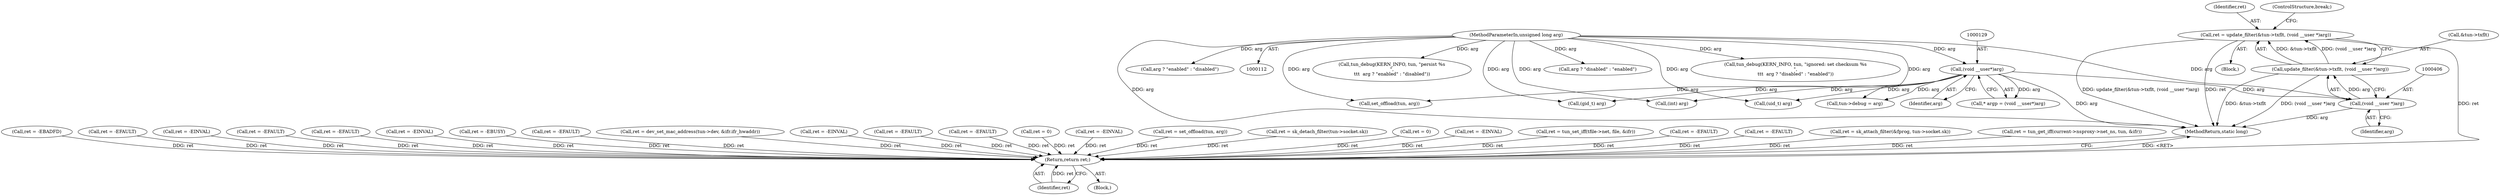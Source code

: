 digraph "0_linux_a117dacde0288f3ec60b6e5bcedae8fa37ee0dfc@API" {
"1000398" [label="(Call,ret = update_filter(&tun->txflt, (void __user *)arg))"];
"1000400" [label="(Call,update_filter(&tun->txflt, (void __user *)arg))"];
"1000405" [label="(Call,(void __user *)arg)"];
"1000128" [label="(Call,(void __user*)arg)"];
"1000115" [label="(MethodParameterIn,unsigned long arg)"];
"1000634" [label="(Return,return ret;)"];
"1000128" [label="(Call,(void __user*)arg)"];
"1000400" [label="(Call,update_filter(&tun->txflt, (void __user *)arg))"];
"1000218" [label="(Call,ret = -EBADFD)"];
"1000287" [label="(Call,tun_debug(KERN_INFO, tun, \"persist %s\n\",\n\t\t\t  arg ? \"enabled\" : \"disabled\"))"];
"1000399" [label="(Identifier,ret)"];
"1000482" [label="(Call,ret = -EFAULT)"];
"1000126" [label="(Call,* argp = (void __user*)arg)"];
"1000115" [label="(MethodParameterIn,unsigned long arg)"];
"1000317" [label="(Call,(gid_t) arg)"];
"1000385" [label="(Call,ret = -EINVAL)"];
"1000524" [label="(Call,ret = -EFAULT)"];
"1000213" [label="(Call,ret = -EFAULT)"];
"1000563" [label="(Call,ret = -EINVAL)"];
"1000405" [label="(Call,(void __user *)arg)"];
"1000636" [label="(MethodReturn,static long)"];
"1000342" [label="(Call,ret = -EBUSY)"];
"1000268" [label="(Call,arg ? \"disabled\" : \"enabled\")"];
"1000398" [label="(Call,ret = update_filter(&tun->txflt, (void __user *)arg))"];
"1000264" [label="(Call,tun_debug(KERN_INFO, tun, \"ignored: set checksum %s\n\",\n\t\t\t  arg ? \"disabled\" : \"enabled\"))"];
"1000439" [label="(Call,ret = -EFAULT)"];
"1000354" [label="(Call,(int) arg)"];
"1000454" [label="(Call,ret = dev_set_mac_address(tun->dev, &ifr.ifr_hwaddr))"];
"1000401" [label="(Call,&tun->txflt)"];
"1000635" [label="(Identifier,ret)"];
"1000551" [label="(Call,ret = -EINVAL)"];
"1000407" [label="(Identifier,arg)"];
"1000496" [label="(Call,ret = -EFAULT)"];
"1000258" [label="(Call,ret = -EFAULT)"];
"1000366" [label="(Call,ret = 0)"];
"1000117" [label="(Block,)"];
"1000623" [label="(Call,ret = -EINVAL)"];
"1000301" [label="(Call,(uid_t) arg)"];
"1000634" [label="(Return,return ret;)"];
"1000130" [label="(Identifier,arg)"];
"1000371" [label="(Call,tun->debug = arg)"];
"1000378" [label="(Call,ret = set_offload(tun, arg))"];
"1000613" [label="(Call,ret = sk_detach_filter(tun->socket.sk))"];
"1000231" [label="(Call,ret = 0)"];
"1000600" [label="(Call,ret = -EINVAL)"];
"1000380" [label="(Call,set_offload(tun, arg))"];
"1000195" [label="(Call,ret = tun_set_iff(tfile->net, file, &ifr))"];
"1000576" [label="(Call,ret = -EFAULT)"];
"1000408" [label="(ControlStructure,break;)"];
"1000538" [label="(Call,ret = -EFAULT)"];
"1000291" [label="(Call,arg ? \"enabled\" : \"disabled\")"];
"1000588" [label="(Call,ret = sk_attach_filter(&fprog, tun->socket.sk))"];
"1000236" [label="(Block,)"];
"1000238" [label="(Call,ret = tun_get_iff(current->nsproxy->net_ns, tun, &ifr))"];
"1000398" -> "1000236"  [label="AST: "];
"1000398" -> "1000400"  [label="CFG: "];
"1000399" -> "1000398"  [label="AST: "];
"1000400" -> "1000398"  [label="AST: "];
"1000408" -> "1000398"  [label="CFG: "];
"1000398" -> "1000636"  [label="DDG: update_filter(&tun->txflt, (void __user *)arg)"];
"1000398" -> "1000636"  [label="DDG: ret"];
"1000400" -> "1000398"  [label="DDG: &tun->txflt"];
"1000400" -> "1000398"  [label="DDG: (void __user *)arg"];
"1000398" -> "1000634"  [label="DDG: ret"];
"1000400" -> "1000405"  [label="CFG: "];
"1000401" -> "1000400"  [label="AST: "];
"1000405" -> "1000400"  [label="AST: "];
"1000400" -> "1000636"  [label="DDG: (void __user *)arg"];
"1000400" -> "1000636"  [label="DDG: &tun->txflt"];
"1000405" -> "1000400"  [label="DDG: arg"];
"1000405" -> "1000407"  [label="CFG: "];
"1000406" -> "1000405"  [label="AST: "];
"1000407" -> "1000405"  [label="AST: "];
"1000405" -> "1000636"  [label="DDG: arg"];
"1000128" -> "1000405"  [label="DDG: arg"];
"1000115" -> "1000405"  [label="DDG: arg"];
"1000128" -> "1000126"  [label="AST: "];
"1000128" -> "1000130"  [label="CFG: "];
"1000129" -> "1000128"  [label="AST: "];
"1000130" -> "1000128"  [label="AST: "];
"1000126" -> "1000128"  [label="CFG: "];
"1000128" -> "1000636"  [label="DDG: arg"];
"1000128" -> "1000126"  [label="DDG: arg"];
"1000115" -> "1000128"  [label="DDG: arg"];
"1000128" -> "1000301"  [label="DDG: arg"];
"1000128" -> "1000317"  [label="DDG: arg"];
"1000128" -> "1000354"  [label="DDG: arg"];
"1000128" -> "1000371"  [label="DDG: arg"];
"1000128" -> "1000380"  [label="DDG: arg"];
"1000115" -> "1000112"  [label="AST: "];
"1000115" -> "1000636"  [label="DDG: arg"];
"1000115" -> "1000264"  [label="DDG: arg"];
"1000115" -> "1000268"  [label="DDG: arg"];
"1000115" -> "1000287"  [label="DDG: arg"];
"1000115" -> "1000291"  [label="DDG: arg"];
"1000115" -> "1000301"  [label="DDG: arg"];
"1000115" -> "1000317"  [label="DDG: arg"];
"1000115" -> "1000354"  [label="DDG: arg"];
"1000115" -> "1000371"  [label="DDG: arg"];
"1000115" -> "1000380"  [label="DDG: arg"];
"1000634" -> "1000117"  [label="AST: "];
"1000634" -> "1000635"  [label="CFG: "];
"1000635" -> "1000634"  [label="AST: "];
"1000636" -> "1000634"  [label="CFG: "];
"1000634" -> "1000636"  [label="DDG: <RET>"];
"1000635" -> "1000634"  [label="DDG: ret"];
"1000524" -> "1000634"  [label="DDG: ret"];
"1000588" -> "1000634"  [label="DDG: ret"];
"1000238" -> "1000634"  [label="DDG: ret"];
"1000439" -> "1000634"  [label="DDG: ret"];
"1000218" -> "1000634"  [label="DDG: ret"];
"1000623" -> "1000634"  [label="DDG: ret"];
"1000496" -> "1000634"  [label="DDG: ret"];
"1000378" -> "1000634"  [label="DDG: ret"];
"1000366" -> "1000634"  [label="DDG: ret"];
"1000563" -> "1000634"  [label="DDG: ret"];
"1000231" -> "1000634"  [label="DDG: ret"];
"1000538" -> "1000634"  [label="DDG: ret"];
"1000385" -> "1000634"  [label="DDG: ret"];
"1000258" -> "1000634"  [label="DDG: ret"];
"1000613" -> "1000634"  [label="DDG: ret"];
"1000454" -> "1000634"  [label="DDG: ret"];
"1000342" -> "1000634"  [label="DDG: ret"];
"1000576" -> "1000634"  [label="DDG: ret"];
"1000482" -> "1000634"  [label="DDG: ret"];
"1000213" -> "1000634"  [label="DDG: ret"];
"1000195" -> "1000634"  [label="DDG: ret"];
"1000551" -> "1000634"  [label="DDG: ret"];
"1000600" -> "1000634"  [label="DDG: ret"];
}
